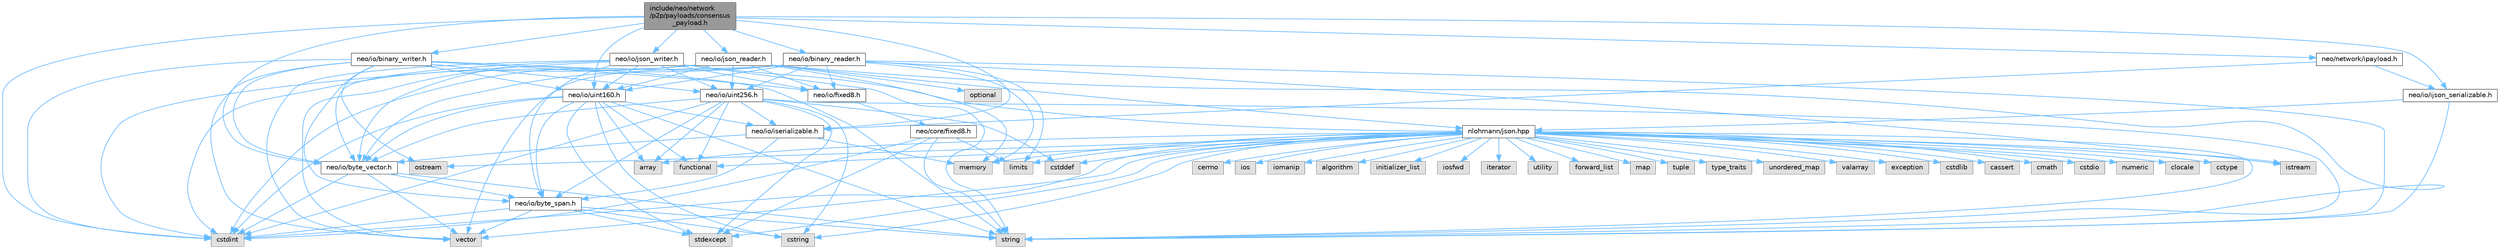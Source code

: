 digraph "include/neo/network/p2p/payloads/consensus_payload.h"
{
 // LATEX_PDF_SIZE
  bgcolor="transparent";
  edge [fontname=Helvetica,fontsize=10,labelfontname=Helvetica,labelfontsize=10];
  node [fontname=Helvetica,fontsize=10,shape=box,height=0.2,width=0.4];
  Node1 [id="Node000001",label="include/neo/network\l/p2p/payloads/consensus\l_payload.h",height=0.2,width=0.4,color="gray40", fillcolor="grey60", style="filled", fontcolor="black",tooltip=" "];
  Node1 -> Node2 [id="edge123_Node000001_Node000002",color="steelblue1",style="solid",tooltip=" "];
  Node2 [id="Node000002",label="neo/io/binary_reader.h",height=0.2,width=0.4,color="grey40", fillcolor="white", style="filled",URL="$binary__reader_8h.html",tooltip=" "];
  Node2 -> Node3 [id="edge124_Node000002_Node000003",color="steelblue1",style="solid",tooltip=" "];
  Node3 [id="Node000003",label="neo/io/byte_vector.h",height=0.2,width=0.4,color="grey40", fillcolor="white", style="filled",URL="$io_2byte__vector_8h.html",tooltip=" "];
  Node3 -> Node4 [id="edge125_Node000003_Node000004",color="steelblue1",style="solid",tooltip=" "];
  Node4 [id="Node000004",label="neo/io/byte_span.h",height=0.2,width=0.4,color="grey40", fillcolor="white", style="filled",URL="$io_2byte__span_8h.html",tooltip=" "];
  Node4 -> Node5 [id="edge126_Node000004_Node000005",color="steelblue1",style="solid",tooltip=" "];
  Node5 [id="Node000005",label="cstdint",height=0.2,width=0.4,color="grey60", fillcolor="#E0E0E0", style="filled",tooltip=" "];
  Node4 -> Node6 [id="edge127_Node000004_Node000006",color="steelblue1",style="solid",tooltip=" "];
  Node6 [id="Node000006",label="cstring",height=0.2,width=0.4,color="grey60", fillcolor="#E0E0E0", style="filled",tooltip=" "];
  Node4 -> Node7 [id="edge128_Node000004_Node000007",color="steelblue1",style="solid",tooltip=" "];
  Node7 [id="Node000007",label="stdexcept",height=0.2,width=0.4,color="grey60", fillcolor="#E0E0E0", style="filled",tooltip=" "];
  Node4 -> Node8 [id="edge129_Node000004_Node000008",color="steelblue1",style="solid",tooltip=" "];
  Node8 [id="Node000008",label="string",height=0.2,width=0.4,color="grey60", fillcolor="#E0E0E0", style="filled",tooltip=" "];
  Node4 -> Node9 [id="edge130_Node000004_Node000009",color="steelblue1",style="solid",tooltip=" "];
  Node9 [id="Node000009",label="vector",height=0.2,width=0.4,color="grey60", fillcolor="#E0E0E0", style="filled",tooltip=" "];
  Node3 -> Node5 [id="edge131_Node000003_Node000005",color="steelblue1",style="solid",tooltip=" "];
  Node3 -> Node8 [id="edge132_Node000003_Node000008",color="steelblue1",style="solid",tooltip=" "];
  Node3 -> Node9 [id="edge133_Node000003_Node000009",color="steelblue1",style="solid",tooltip=" "];
  Node2 -> Node10 [id="edge134_Node000002_Node000010",color="steelblue1",style="solid",tooltip=" "];
  Node10 [id="Node000010",label="neo/io/fixed8.h",height=0.2,width=0.4,color="grey40", fillcolor="white", style="filled",URL="$io_2fixed8_8h.html",tooltip=" "];
  Node10 -> Node11 [id="edge135_Node000010_Node000011",color="steelblue1",style="solid",tooltip=" "];
  Node11 [id="Node000011",label="neo/core/fixed8.h",height=0.2,width=0.4,color="grey40", fillcolor="white", style="filled",URL="$core_2fixed8_8h.html",tooltip=" "];
  Node11 -> Node5 [id="edge136_Node000011_Node000005",color="steelblue1",style="solid",tooltip=" "];
  Node11 -> Node12 [id="edge137_Node000011_Node000012",color="steelblue1",style="solid",tooltip=" "];
  Node12 [id="Node000012",label="limits",height=0.2,width=0.4,color="grey60", fillcolor="#E0E0E0", style="filled",tooltip=" "];
  Node11 -> Node7 [id="edge138_Node000011_Node000007",color="steelblue1",style="solid",tooltip=" "];
  Node11 -> Node8 [id="edge139_Node000011_Node000008",color="steelblue1",style="solid",tooltip=" "];
  Node2 -> Node13 [id="edge140_Node000002_Node000013",color="steelblue1",style="solid",tooltip=" "];
  Node13 [id="Node000013",label="neo/io/uint160.h",height=0.2,width=0.4,color="grey40", fillcolor="white", style="filled",URL="$uint160_8h.html",tooltip=" "];
  Node13 -> Node4 [id="edge141_Node000013_Node000004",color="steelblue1",style="solid",tooltip=" "];
  Node13 -> Node3 [id="edge142_Node000013_Node000003",color="steelblue1",style="solid",tooltip=" "];
  Node13 -> Node14 [id="edge143_Node000013_Node000014",color="steelblue1",style="solid",tooltip=" "];
  Node14 [id="Node000014",label="neo/io/iserializable.h",height=0.2,width=0.4,color="grey40", fillcolor="white", style="filled",URL="$iserializable_8h.html",tooltip=" "];
  Node14 -> Node4 [id="edge144_Node000014_Node000004",color="steelblue1",style="solid",tooltip=" "];
  Node14 -> Node3 [id="edge145_Node000014_Node000003",color="steelblue1",style="solid",tooltip=" "];
  Node14 -> Node15 [id="edge146_Node000014_Node000015",color="steelblue1",style="solid",tooltip=" "];
  Node15 [id="Node000015",label="memory",height=0.2,width=0.4,color="grey60", fillcolor="#E0E0E0", style="filled",tooltip=" "];
  Node13 -> Node16 [id="edge147_Node000013_Node000016",color="steelblue1",style="solid",tooltip=" "];
  Node16 [id="Node000016",label="array",height=0.2,width=0.4,color="grey60", fillcolor="#E0E0E0", style="filled",tooltip=" "];
  Node13 -> Node5 [id="edge148_Node000013_Node000005",color="steelblue1",style="solid",tooltip=" "];
  Node13 -> Node6 [id="edge149_Node000013_Node000006",color="steelblue1",style="solid",tooltip=" "];
  Node13 -> Node17 [id="edge150_Node000013_Node000017",color="steelblue1",style="solid",tooltip=" "];
  Node17 [id="Node000017",label="functional",height=0.2,width=0.4,color="grey60", fillcolor="#E0E0E0", style="filled",tooltip=" "];
  Node13 -> Node7 [id="edge151_Node000013_Node000007",color="steelblue1",style="solid",tooltip=" "];
  Node13 -> Node8 [id="edge152_Node000013_Node000008",color="steelblue1",style="solid",tooltip=" "];
  Node2 -> Node18 [id="edge153_Node000002_Node000018",color="steelblue1",style="solid",tooltip=" "];
  Node18 [id="Node000018",label="neo/io/uint256.h",height=0.2,width=0.4,color="grey40", fillcolor="white", style="filled",URL="$uint256_8h.html",tooltip=" "];
  Node18 -> Node4 [id="edge154_Node000018_Node000004",color="steelblue1",style="solid",tooltip=" "];
  Node18 -> Node3 [id="edge155_Node000018_Node000003",color="steelblue1",style="solid",tooltip=" "];
  Node18 -> Node14 [id="edge156_Node000018_Node000014",color="steelblue1",style="solid",tooltip=" "];
  Node18 -> Node16 [id="edge157_Node000018_Node000016",color="steelblue1",style="solid",tooltip=" "];
  Node18 -> Node19 [id="edge158_Node000018_Node000019",color="steelblue1",style="solid",tooltip=" "];
  Node19 [id="Node000019",label="cstddef",height=0.2,width=0.4,color="grey60", fillcolor="#E0E0E0", style="filled",tooltip=" "];
  Node18 -> Node5 [id="edge159_Node000018_Node000005",color="steelblue1",style="solid",tooltip=" "];
  Node18 -> Node6 [id="edge160_Node000018_Node000006",color="steelblue1",style="solid",tooltip=" "];
  Node18 -> Node17 [id="edge161_Node000018_Node000017",color="steelblue1",style="solid",tooltip=" "];
  Node18 -> Node7 [id="edge162_Node000018_Node000007",color="steelblue1",style="solid",tooltip=" "];
  Node18 -> Node8 [id="edge163_Node000018_Node000008",color="steelblue1",style="solid",tooltip=" "];
  Node2 -> Node5 [id="edge164_Node000002_Node000005",color="steelblue1",style="solid",tooltip=" "];
  Node2 -> Node20 [id="edge165_Node000002_Node000020",color="steelblue1",style="solid",tooltip=" "];
  Node20 [id="Node000020",label="istream",height=0.2,width=0.4,color="grey60", fillcolor="#E0E0E0", style="filled",tooltip=" "];
  Node2 -> Node12 [id="edge166_Node000002_Node000012",color="steelblue1",style="solid",tooltip=" "];
  Node2 -> Node15 [id="edge167_Node000002_Node000015",color="steelblue1",style="solid",tooltip=" "];
  Node2 -> Node8 [id="edge168_Node000002_Node000008",color="steelblue1",style="solid",tooltip=" "];
  Node2 -> Node9 [id="edge169_Node000002_Node000009",color="steelblue1",style="solid",tooltip=" "];
  Node1 -> Node21 [id="edge170_Node000001_Node000021",color="steelblue1",style="solid",tooltip=" "];
  Node21 [id="Node000021",label="neo/io/binary_writer.h",height=0.2,width=0.4,color="grey40", fillcolor="white", style="filled",URL="$binary__writer_8h.html",tooltip=" "];
  Node21 -> Node4 [id="edge171_Node000021_Node000004",color="steelblue1",style="solid",tooltip=" "];
  Node21 -> Node3 [id="edge172_Node000021_Node000003",color="steelblue1",style="solid",tooltip=" "];
  Node21 -> Node10 [id="edge173_Node000021_Node000010",color="steelblue1",style="solid",tooltip=" "];
  Node21 -> Node13 [id="edge174_Node000021_Node000013",color="steelblue1",style="solid",tooltip=" "];
  Node21 -> Node18 [id="edge175_Node000021_Node000018",color="steelblue1",style="solid",tooltip=" "];
  Node21 -> Node5 [id="edge176_Node000021_Node000005",color="steelblue1",style="solid",tooltip=" "];
  Node21 -> Node22 [id="edge177_Node000021_Node000022",color="steelblue1",style="solid",tooltip=" "];
  Node22 [id="Node000022",label="ostream",height=0.2,width=0.4,color="grey60", fillcolor="#E0E0E0", style="filled",tooltip=" "];
  Node21 -> Node8 [id="edge178_Node000021_Node000008",color="steelblue1",style="solid",tooltip=" "];
  Node21 -> Node9 [id="edge179_Node000021_Node000009",color="steelblue1",style="solid",tooltip=" "];
  Node1 -> Node3 [id="edge180_Node000001_Node000003",color="steelblue1",style="solid",tooltip=" "];
  Node1 -> Node23 [id="edge181_Node000001_Node000023",color="steelblue1",style="solid",tooltip=" "];
  Node23 [id="Node000023",label="neo/io/ijson_serializable.h",height=0.2,width=0.4,color="grey40", fillcolor="white", style="filled",URL="$ijson__serializable_8h.html",tooltip=" "];
  Node23 -> Node24 [id="edge182_Node000023_Node000024",color="steelblue1",style="solid",tooltip=" "];
  Node24 [id="Node000024",label="nlohmann/json.hpp",height=0.2,width=0.4,color="grey40", fillcolor="white", style="filled",URL="$json_8hpp.html",tooltip=" "];
  Node24 -> Node25 [id="edge183_Node000024_Node000025",color="steelblue1",style="solid",tooltip=" "];
  Node25 [id="Node000025",label="algorithm",height=0.2,width=0.4,color="grey60", fillcolor="#E0E0E0", style="filled",tooltip=" "];
  Node24 -> Node19 [id="edge184_Node000024_Node000019",color="steelblue1",style="solid",tooltip=" "];
  Node24 -> Node17 [id="edge185_Node000024_Node000017",color="steelblue1",style="solid",tooltip=" "];
  Node24 -> Node26 [id="edge186_Node000024_Node000026",color="steelblue1",style="solid",tooltip=" "];
  Node26 [id="Node000026",label="initializer_list",height=0.2,width=0.4,color="grey60", fillcolor="#E0E0E0", style="filled",tooltip=" "];
  Node24 -> Node27 [id="edge187_Node000024_Node000027",color="steelblue1",style="solid",tooltip=" "];
  Node27 [id="Node000027",label="iosfwd",height=0.2,width=0.4,color="grey60", fillcolor="#E0E0E0", style="filled",tooltip=" "];
  Node24 -> Node28 [id="edge188_Node000024_Node000028",color="steelblue1",style="solid",tooltip=" "];
  Node28 [id="Node000028",label="iterator",height=0.2,width=0.4,color="grey60", fillcolor="#E0E0E0", style="filled",tooltip=" "];
  Node24 -> Node15 [id="edge189_Node000024_Node000015",color="steelblue1",style="solid",tooltip=" "];
  Node24 -> Node8 [id="edge190_Node000024_Node000008",color="steelblue1",style="solid",tooltip=" "];
  Node24 -> Node29 [id="edge191_Node000024_Node000029",color="steelblue1",style="solid",tooltip=" "];
  Node29 [id="Node000029",label="utility",height=0.2,width=0.4,color="grey60", fillcolor="#E0E0E0", style="filled",tooltip=" "];
  Node24 -> Node9 [id="edge192_Node000024_Node000009",color="steelblue1",style="solid",tooltip=" "];
  Node24 -> Node16 [id="edge193_Node000024_Node000016",color="steelblue1",style="solid",tooltip=" "];
  Node24 -> Node30 [id="edge194_Node000024_Node000030",color="steelblue1",style="solid",tooltip=" "];
  Node30 [id="Node000030",label="forward_list",height=0.2,width=0.4,color="grey60", fillcolor="#E0E0E0", style="filled",tooltip=" "];
  Node24 -> Node31 [id="edge195_Node000024_Node000031",color="steelblue1",style="solid",tooltip=" "];
  Node31 [id="Node000031",label="map",height=0.2,width=0.4,color="grey60", fillcolor="#E0E0E0", style="filled",tooltip=" "];
  Node24 -> Node32 [id="edge196_Node000024_Node000032",color="steelblue1",style="solid",tooltip=" "];
  Node32 [id="Node000032",label="tuple",height=0.2,width=0.4,color="grey60", fillcolor="#E0E0E0", style="filled",tooltip=" "];
  Node24 -> Node33 [id="edge197_Node000024_Node000033",color="steelblue1",style="solid",tooltip=" "];
  Node33 [id="Node000033",label="type_traits",height=0.2,width=0.4,color="grey60", fillcolor="#E0E0E0", style="filled",tooltip=" "];
  Node24 -> Node34 [id="edge198_Node000024_Node000034",color="steelblue1",style="solid",tooltip=" "];
  Node34 [id="Node000034",label="unordered_map",height=0.2,width=0.4,color="grey60", fillcolor="#E0E0E0", style="filled",tooltip=" "];
  Node24 -> Node35 [id="edge199_Node000024_Node000035",color="steelblue1",style="solid",tooltip=" "];
  Node35 [id="Node000035",label="valarray",height=0.2,width=0.4,color="grey60", fillcolor="#E0E0E0", style="filled",tooltip=" "];
  Node24 -> Node36 [id="edge200_Node000024_Node000036",color="steelblue1",style="solid",tooltip=" "];
  Node36 [id="Node000036",label="exception",height=0.2,width=0.4,color="grey60", fillcolor="#E0E0E0", style="filled",tooltip=" "];
  Node24 -> Node7 [id="edge201_Node000024_Node000007",color="steelblue1",style="solid",tooltip=" "];
  Node24 -> Node5 [id="edge202_Node000024_Node000005",color="steelblue1",style="solid",tooltip=" "];
  Node24 -> Node37 [id="edge203_Node000024_Node000037",color="steelblue1",style="solid",tooltip=" "];
  Node37 [id="Node000037",label="cstdlib",height=0.2,width=0.4,color="grey60", fillcolor="#E0E0E0", style="filled",tooltip=" "];
  Node24 -> Node38 [id="edge204_Node000024_Node000038",color="steelblue1",style="solid",tooltip=" "];
  Node38 [id="Node000038",label="cassert",height=0.2,width=0.4,color="grey60", fillcolor="#E0E0E0", style="filled",tooltip=" "];
  Node24 -> Node12 [id="edge205_Node000024_Node000012",color="steelblue1",style="solid",tooltip=" "];
  Node24 -> Node6 [id="edge206_Node000024_Node000006",color="steelblue1",style="solid",tooltip=" "];
  Node24 -> Node39 [id="edge207_Node000024_Node000039",color="steelblue1",style="solid",tooltip=" "];
  Node39 [id="Node000039",label="cmath",height=0.2,width=0.4,color="grey60", fillcolor="#E0E0E0", style="filled",tooltip=" "];
  Node24 -> Node40 [id="edge208_Node000024_Node000040",color="steelblue1",style="solid",tooltip=" "];
  Node40 [id="Node000040",label="cstdio",height=0.2,width=0.4,color="grey60", fillcolor="#E0E0E0", style="filled",tooltip=" "];
  Node24 -> Node41 [id="edge209_Node000024_Node000041",color="steelblue1",style="solid",tooltip=" "];
  Node41 [id="Node000041",label="numeric",height=0.2,width=0.4,color="grey60", fillcolor="#E0E0E0", style="filled",tooltip=" "];
  Node24 -> Node20 [id="edge210_Node000024_Node000020",color="steelblue1",style="solid",tooltip=" "];
  Node24 -> Node42 [id="edge211_Node000024_Node000042",color="steelblue1",style="solid",tooltip=" "];
  Node42 [id="Node000042",label="clocale",height=0.2,width=0.4,color="grey60", fillcolor="#E0E0E0", style="filled",tooltip=" "];
  Node24 -> Node43 [id="edge212_Node000024_Node000043",color="steelblue1",style="solid",tooltip=" "];
  Node43 [id="Node000043",label="cctype",height=0.2,width=0.4,color="grey60", fillcolor="#E0E0E0", style="filled",tooltip=" "];
  Node24 -> Node44 [id="edge213_Node000024_Node000044",color="steelblue1",style="solid",tooltip=" "];
  Node44 [id="Node000044",label="cerrno",height=0.2,width=0.4,color="grey60", fillcolor="#E0E0E0", style="filled",tooltip=" "];
  Node24 -> Node45 [id="edge214_Node000024_Node000045",color="steelblue1",style="solid",tooltip=" "];
  Node45 [id="Node000045",label="ios",height=0.2,width=0.4,color="grey60", fillcolor="#E0E0E0", style="filled",tooltip=" "];
  Node24 -> Node22 [id="edge215_Node000024_Node000022",color="steelblue1",style="solid",tooltip=" "];
  Node24 -> Node46 [id="edge216_Node000024_Node000046",color="steelblue1",style="solid",tooltip=" "];
  Node46 [id="Node000046",label="iomanip",height=0.2,width=0.4,color="grey60", fillcolor="#E0E0E0", style="filled",tooltip=" "];
  Node23 -> Node8 [id="edge217_Node000023_Node000008",color="steelblue1",style="solid",tooltip=" "];
  Node1 -> Node14 [id="edge218_Node000001_Node000014",color="steelblue1",style="solid",tooltip=" "];
  Node1 -> Node47 [id="edge219_Node000001_Node000047",color="steelblue1",style="solid",tooltip=" "];
  Node47 [id="Node000047",label="neo/io/json_reader.h",height=0.2,width=0.4,color="grey40", fillcolor="white", style="filled",URL="$json__reader_8h.html",tooltip=" "];
  Node47 -> Node3 [id="edge220_Node000047_Node000003",color="steelblue1",style="solid",tooltip=" "];
  Node47 -> Node10 [id="edge221_Node000047_Node000010",color="steelblue1",style="solid",tooltip=" "];
  Node47 -> Node13 [id="edge222_Node000047_Node000013",color="steelblue1",style="solid",tooltip=" "];
  Node47 -> Node18 [id="edge223_Node000047_Node000018",color="steelblue1",style="solid",tooltip=" "];
  Node47 -> Node5 [id="edge224_Node000047_Node000005",color="steelblue1",style="solid",tooltip=" "];
  Node47 -> Node15 [id="edge225_Node000047_Node000015",color="steelblue1",style="solid",tooltip=" "];
  Node47 -> Node24 [id="edge226_Node000047_Node000024",color="steelblue1",style="solid",tooltip=" "];
  Node47 -> Node48 [id="edge227_Node000047_Node000048",color="steelblue1",style="solid",tooltip=" "];
  Node48 [id="Node000048",label="optional",height=0.2,width=0.4,color="grey60", fillcolor="#E0E0E0", style="filled",tooltip=" "];
  Node47 -> Node8 [id="edge228_Node000047_Node000008",color="steelblue1",style="solid",tooltip=" "];
  Node47 -> Node9 [id="edge229_Node000047_Node000009",color="steelblue1",style="solid",tooltip=" "];
  Node1 -> Node49 [id="edge230_Node000001_Node000049",color="steelblue1",style="solid",tooltip=" "];
  Node49 [id="Node000049",label="neo/io/json_writer.h",height=0.2,width=0.4,color="grey40", fillcolor="white", style="filled",URL="$json__writer_8h.html",tooltip=" "];
  Node49 -> Node4 [id="edge231_Node000049_Node000004",color="steelblue1",style="solid",tooltip=" "];
  Node49 -> Node3 [id="edge232_Node000049_Node000003",color="steelblue1",style="solid",tooltip=" "];
  Node49 -> Node10 [id="edge233_Node000049_Node000010",color="steelblue1",style="solid",tooltip=" "];
  Node49 -> Node13 [id="edge234_Node000049_Node000013",color="steelblue1",style="solid",tooltip=" "];
  Node49 -> Node18 [id="edge235_Node000049_Node000018",color="steelblue1",style="solid",tooltip=" "];
  Node49 -> Node5 [id="edge236_Node000049_Node000005",color="steelblue1",style="solid",tooltip=" "];
  Node49 -> Node24 [id="edge237_Node000049_Node000024",color="steelblue1",style="solid",tooltip=" "];
  Node49 -> Node8 [id="edge238_Node000049_Node000008",color="steelblue1",style="solid",tooltip=" "];
  Node49 -> Node9 [id="edge239_Node000049_Node000009",color="steelblue1",style="solid",tooltip=" "];
  Node1 -> Node13 [id="edge240_Node000001_Node000013",color="steelblue1",style="solid",tooltip=" "];
  Node1 -> Node50 [id="edge241_Node000001_Node000050",color="steelblue1",style="solid",tooltip=" "];
  Node50 [id="Node000050",label="neo/network/ipayload.h",height=0.2,width=0.4,color="grey40", fillcolor="white", style="filled",URL="$ipayload_8h.html",tooltip=" "];
  Node50 -> Node23 [id="edge242_Node000050_Node000023",color="steelblue1",style="solid",tooltip=" "];
  Node50 -> Node14 [id="edge243_Node000050_Node000014",color="steelblue1",style="solid",tooltip=" "];
  Node1 -> Node5 [id="edge244_Node000001_Node000005",color="steelblue1",style="solid",tooltip=" "];
}
